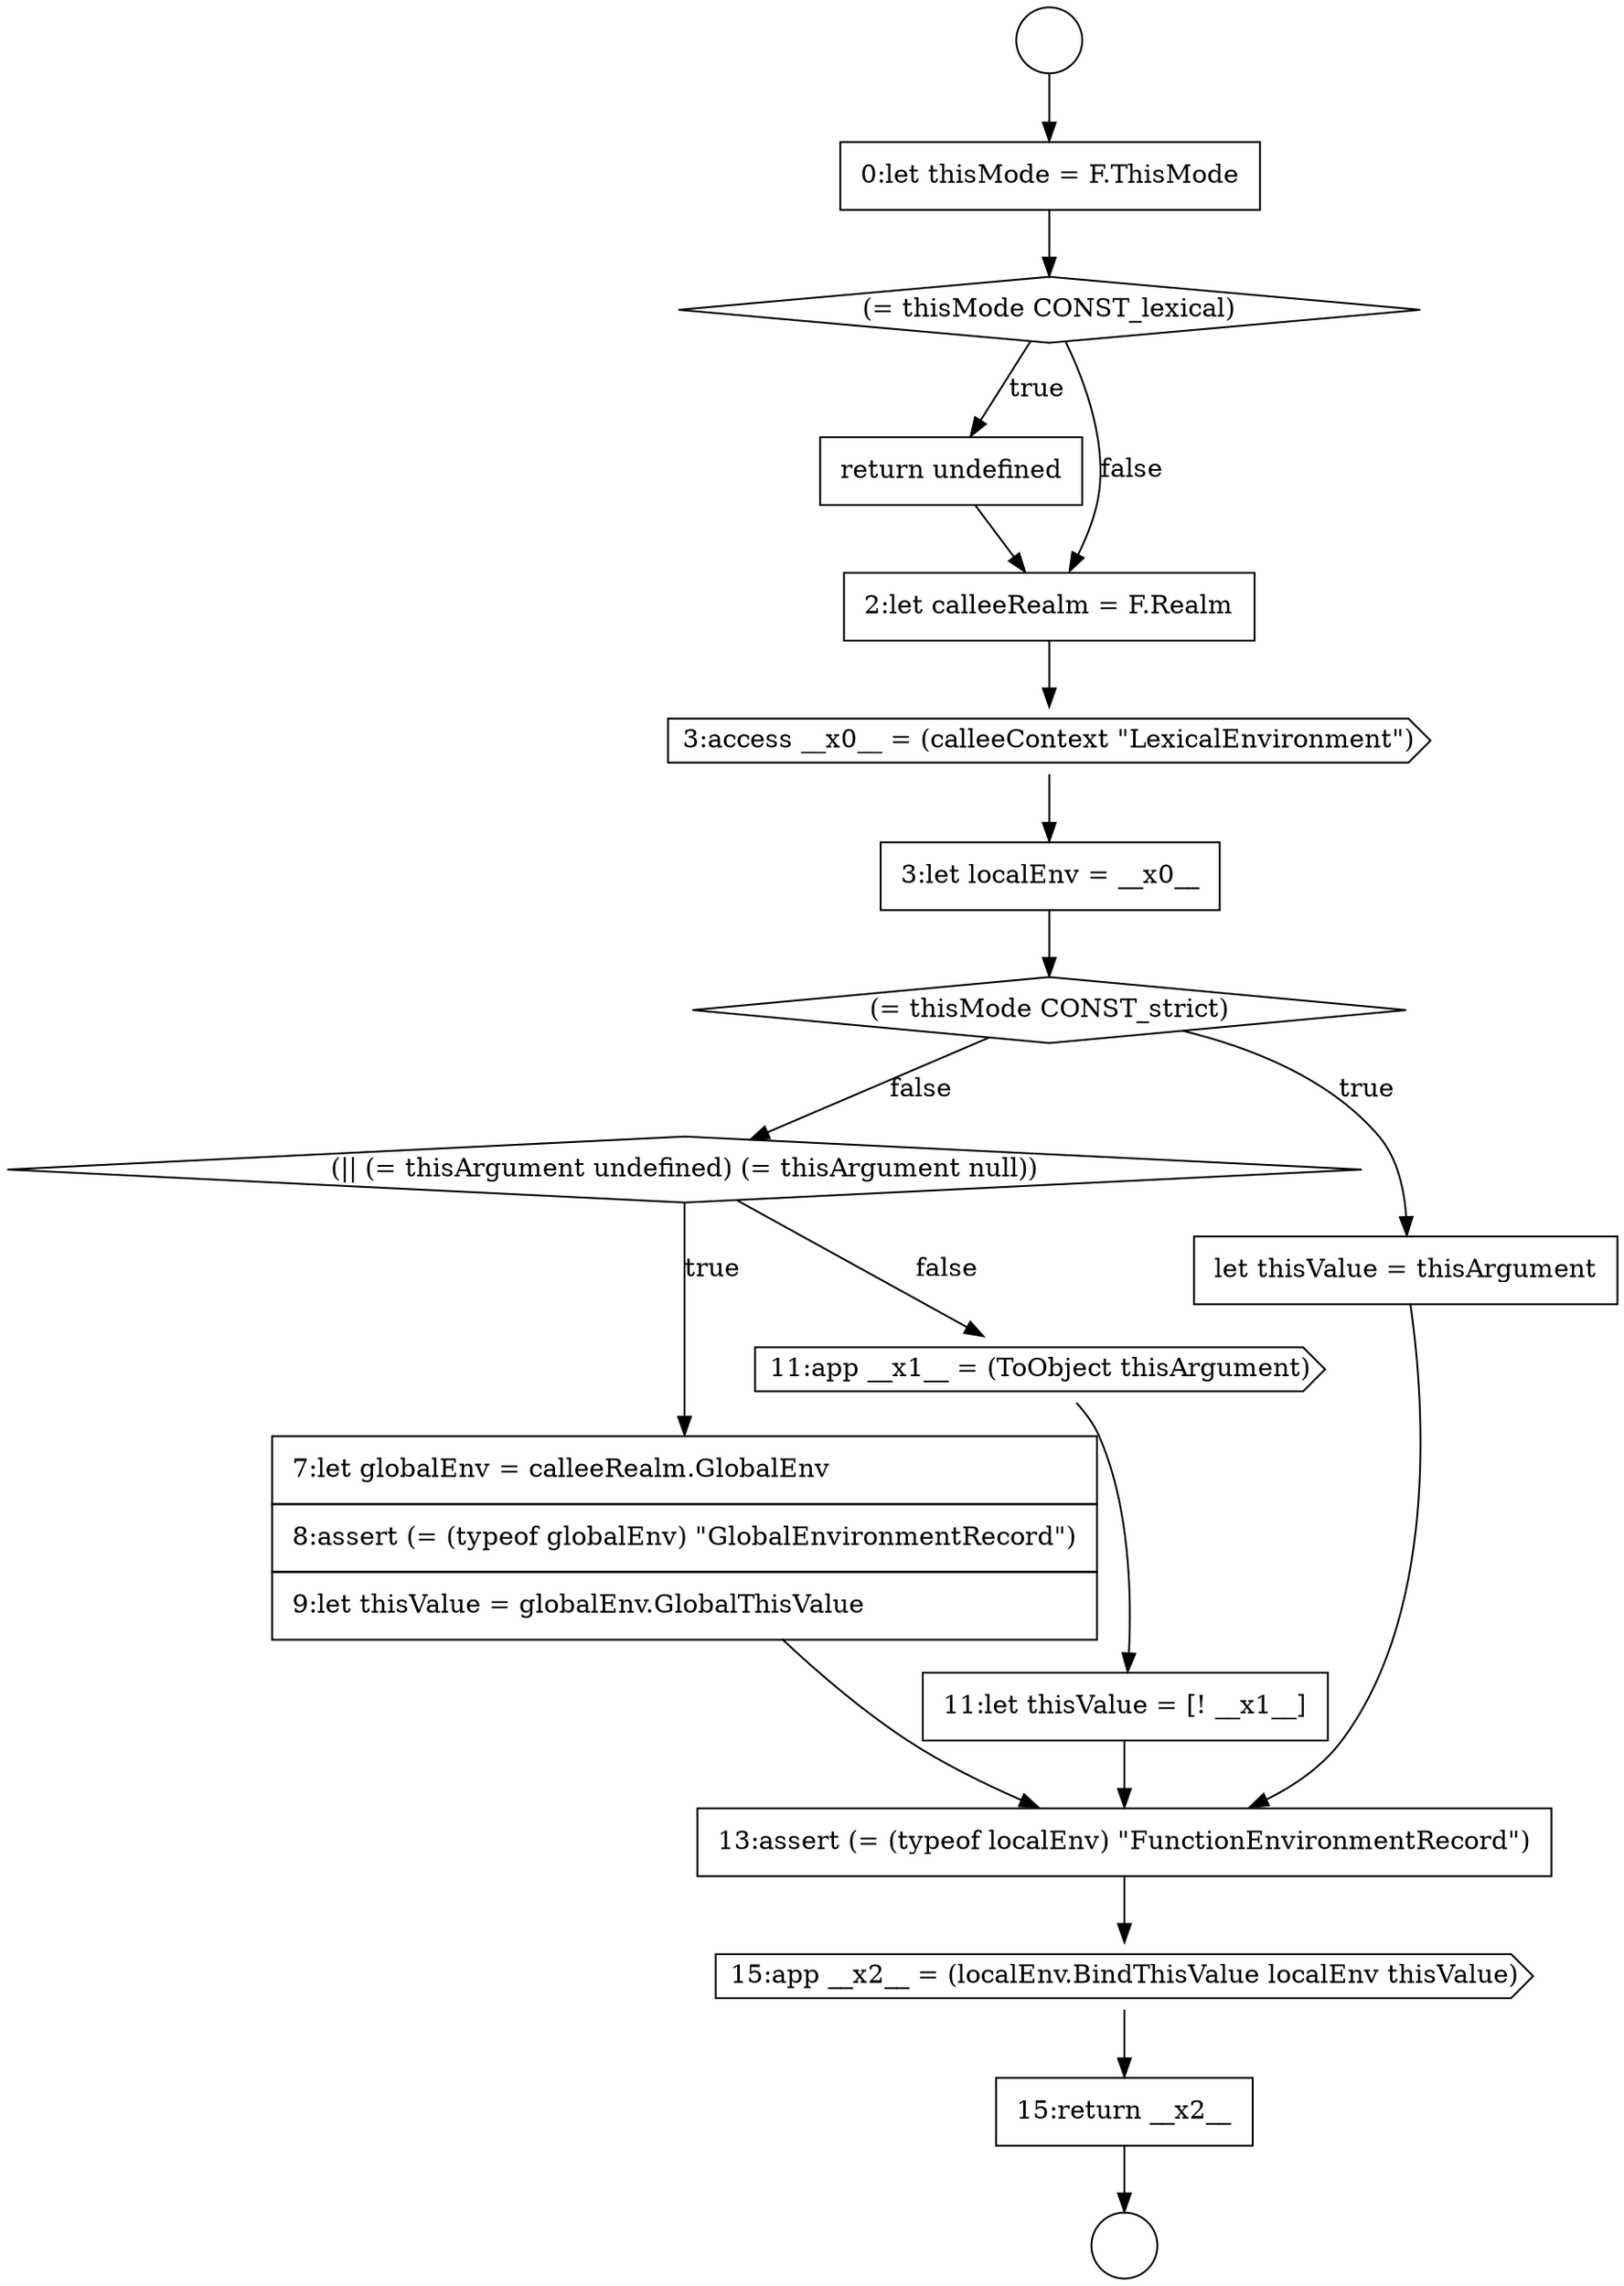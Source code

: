 digraph {
  node2280 [shape=none, margin=0, label=<<font color="black">
    <table border="0" cellborder="1" cellspacing="0" cellpadding="10">
      <tr><td align="left">0:let thisMode = F.ThisMode</td></tr>
    </table>
  </font>> color="black" fillcolor="white" style=filled]
  node2282 [shape=none, margin=0, label=<<font color="black">
    <table border="0" cellborder="1" cellspacing="0" cellpadding="10">
      <tr><td align="left">return undefined</td></tr>
    </table>
  </font>> color="black" fillcolor="white" style=filled]
  node2291 [shape=none, margin=0, label=<<font color="black">
    <table border="0" cellborder="1" cellspacing="0" cellpadding="10">
      <tr><td align="left">11:let thisValue = [! __x1__]</td></tr>
    </table>
  </font>> color="black" fillcolor="white" style=filled]
  node2285 [shape=none, margin=0, label=<<font color="black">
    <table border="0" cellborder="1" cellspacing="0" cellpadding="10">
      <tr><td align="left">3:let localEnv = __x0__</td></tr>
    </table>
  </font>> color="black" fillcolor="white" style=filled]
  node2292 [shape=none, margin=0, label=<<font color="black">
    <table border="0" cellborder="1" cellspacing="0" cellpadding="10">
      <tr><td align="left">13:assert (= (typeof localEnv) &quot;FunctionEnvironmentRecord&quot;)</td></tr>
    </table>
  </font>> color="black" fillcolor="white" style=filled]
  node2293 [shape=cds, label=<<font color="black">15:app __x2__ = (localEnv.BindThisValue localEnv thisValue)</font>> color="black" fillcolor="white" style=filled]
  node2284 [shape=cds, label=<<font color="black">3:access __x0__ = (calleeContext &quot;LexicalEnvironment&quot;)</font>> color="black" fillcolor="white" style=filled]
  node2288 [shape=diamond, label=<<font color="black">(|| (= thisArgument undefined) (= thisArgument null))</font>> color="black" fillcolor="white" style=filled]
  node2279 [shape=circle label=" " color="black" fillcolor="white" style=filled]
  node2294 [shape=none, margin=0, label=<<font color="black">
    <table border="0" cellborder="1" cellspacing="0" cellpadding="10">
      <tr><td align="left">15:return __x2__</td></tr>
    </table>
  </font>> color="black" fillcolor="white" style=filled]
  node2287 [shape=none, margin=0, label=<<font color="black">
    <table border="0" cellborder="1" cellspacing="0" cellpadding="10">
      <tr><td align="left">let thisValue = thisArgument</td></tr>
    </table>
  </font>> color="black" fillcolor="white" style=filled]
  node2281 [shape=diamond, label=<<font color="black">(= thisMode CONST_lexical)</font>> color="black" fillcolor="white" style=filled]
  node2286 [shape=diamond, label=<<font color="black">(= thisMode CONST_strict)</font>> color="black" fillcolor="white" style=filled]
  node2289 [shape=none, margin=0, label=<<font color="black">
    <table border="0" cellborder="1" cellspacing="0" cellpadding="10">
      <tr><td align="left">7:let globalEnv = calleeRealm.GlobalEnv</td></tr>
      <tr><td align="left">8:assert (= (typeof globalEnv) &quot;GlobalEnvironmentRecord&quot;)</td></tr>
      <tr><td align="left">9:let thisValue = globalEnv.GlobalThisValue</td></tr>
    </table>
  </font>> color="black" fillcolor="white" style=filled]
  node2278 [shape=circle label=" " color="black" fillcolor="white" style=filled]
  node2283 [shape=none, margin=0, label=<<font color="black">
    <table border="0" cellborder="1" cellspacing="0" cellpadding="10">
      <tr><td align="left">2:let calleeRealm = F.Realm</td></tr>
    </table>
  </font>> color="black" fillcolor="white" style=filled]
  node2290 [shape=cds, label=<<font color="black">11:app __x1__ = (ToObject thisArgument)</font>> color="black" fillcolor="white" style=filled]
  node2282 -> node2283 [ color="black"]
  node2287 -> node2292 [ color="black"]
  node2283 -> node2284 [ color="black"]
  node2284 -> node2285 [ color="black"]
  node2293 -> node2294 [ color="black"]
  node2278 -> node2280 [ color="black"]
  node2286 -> node2287 [label=<<font color="black">true</font>> color="black"]
  node2286 -> node2288 [label=<<font color="black">false</font>> color="black"]
  node2294 -> node2279 [ color="black"]
  node2288 -> node2289 [label=<<font color="black">true</font>> color="black"]
  node2288 -> node2290 [label=<<font color="black">false</font>> color="black"]
  node2291 -> node2292 [ color="black"]
  node2290 -> node2291 [ color="black"]
  node2280 -> node2281 [ color="black"]
  node2289 -> node2292 [ color="black"]
  node2281 -> node2282 [label=<<font color="black">true</font>> color="black"]
  node2281 -> node2283 [label=<<font color="black">false</font>> color="black"]
  node2285 -> node2286 [ color="black"]
  node2292 -> node2293 [ color="black"]
}
